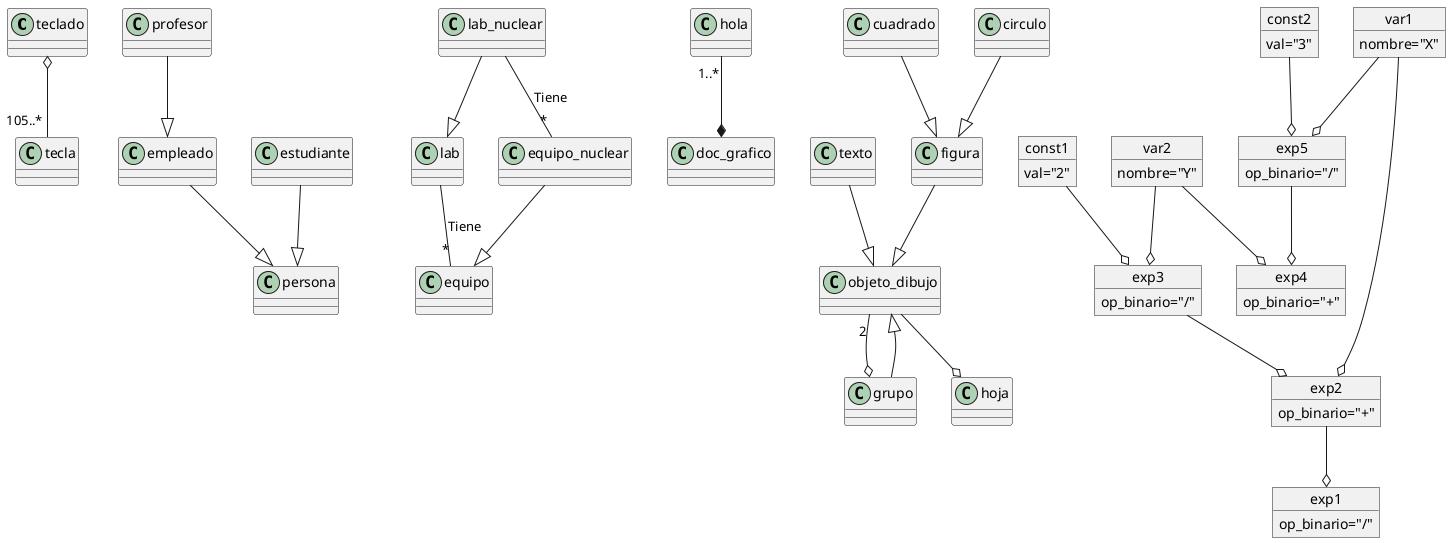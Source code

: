 @startuml ejercicio

'B-1

class teclado
class tecla

teclado o-- "105..*" tecla

'B-2

class persona
class empleado
class estudiante
class profesor

empleado --|> persona
profesor --|> empleado
estudiante --|> persona

'B-8

class lab
class equipo
class lab_nuclear
class equipo_nuclear

lab -- "*" equipo:Tiene
lab_nuclear --|> lab
equipo_nuclear --|> equipo
lab_nuclear -- "*" equipo_nuclear:Tiene

'B-11

class doc_grafico
class hoja
class grupo
class objeto_dibujo
class texto
class figura
class cuadrado
class circulo

hola "1..*" --* doc_grafico
objeto_dibujo --o hoja
grupo --|> objeto_dibujo
objeto_dibujo "2" --o grupo
texto --|> objeto_dibujo
figura --|> objeto_dibujo
cuadrado --|> figura
circulo --|> figura 

'D

object exp1{
    op_binario="/"
}

object exp2{
    op_binario="+"
}

object exp3{
    op_binario="/"
}

object var1{
    nombre="X"
}

object var2{
    nombre="Y"
}

object const1{
    val="2"
}

object exp4{
    op_binario="+"
}

object exp5{
    op_binario="/"
}

object const2{
    val="3"
}

exp2 --o exp1
var1 --o exp2
exp3 --o exp2
var2 --o exp3
const1 --o exp3
var2 --o exp4
exp5 --o exp4
var1 --o exp5
const2 --o exp5

@enduml